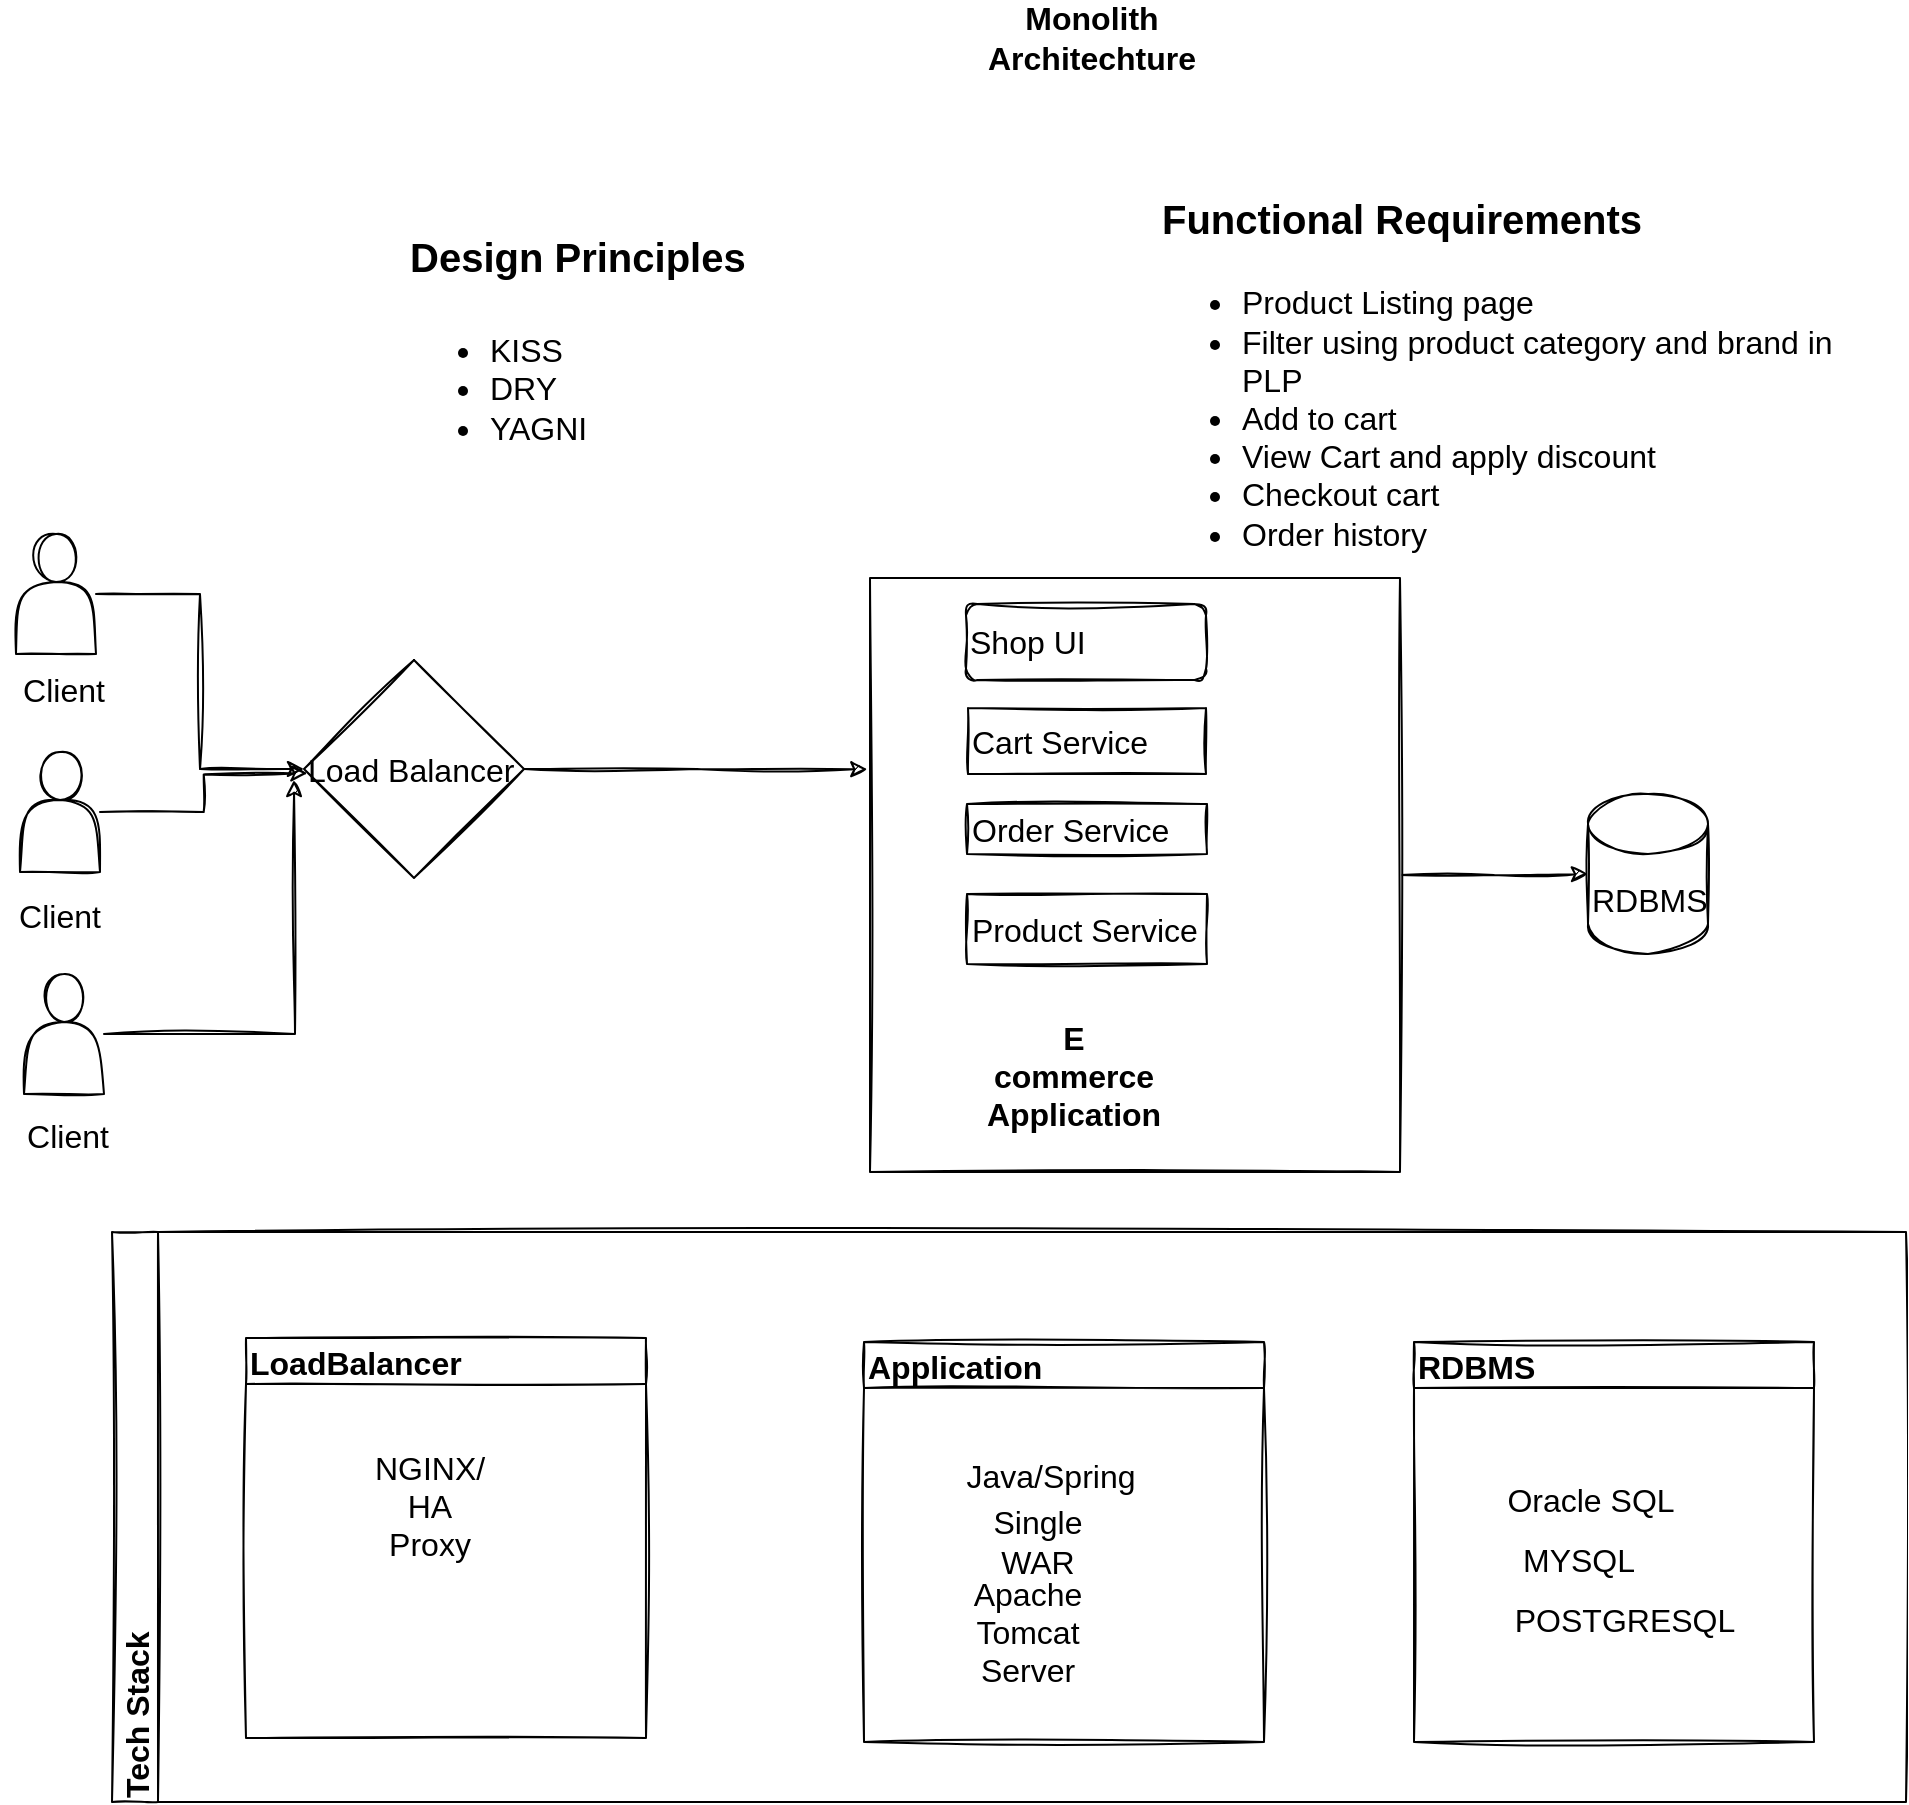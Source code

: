 <mxfile version="15.5.0" type="device"><diagram id="3VmdKC7JMvuYBM1-KhUX" name="Page-1"><mxGraphModel dx="1320" dy="551" grid="0" gridSize="10" guides="1" tooltips="1" connect="1" arrows="1" fold="1" page="0" pageScale="1" pageWidth="850" pageHeight="1100" math="0" shadow="0"><root><mxCell id="0"/><mxCell id="1" parent="0"/><mxCell id="mhOmLDL71-B-IppsZoa--2" value="&lt;h1 style=&quot;font-size: 20px&quot;&gt;&lt;font style=&quot;font-size: 20px&quot;&gt;Functional Requirements&lt;/font&gt;&lt;/h1&gt;&lt;p style=&quot;font-size: 20px&quot;&gt;&lt;/p&gt;&lt;ul style=&quot;font-size: 16px&quot;&gt;&lt;li&gt;Product Listing page&lt;/li&gt;&lt;li&gt;Filter using product category and brand in PLP&lt;/li&gt;&lt;li&gt;Add to cart&lt;/li&gt;&lt;li&gt;View Cart and apply discount&lt;/li&gt;&lt;li&gt;Checkout cart&lt;/li&gt;&lt;li&gt;Order history&lt;/li&gt;&lt;/ul&gt;&lt;p&gt;&lt;/p&gt;" style="text;html=1;strokeColor=none;fillColor=none;spacing=5;spacingTop=-20;whiteSpace=wrap;overflow=hidden;rounded=0;sketch=1;" vertex="1" parent="1"><mxGeometry x="383" y="97" width="364" height="211" as="geometry"/></mxCell><mxCell id="mhOmLDL71-B-IppsZoa--4" value="&lt;b&gt;Monolith Architechture&lt;/b&gt;" style="text;html=1;strokeColor=none;fillColor=none;align=center;verticalAlign=middle;whiteSpace=wrap;rounded=0;sketch=1;fontSize=16;" vertex="1" parent="1"><mxGeometry x="323" y="6" width="60" height="30" as="geometry"/></mxCell><mxCell id="mhOmLDL71-B-IppsZoa--5" value="&lt;h1&gt;&lt;font style=&quot;font-size: 20px&quot;&gt;Design Principles&lt;/font&gt;&lt;/h1&gt;&lt;div&gt;&lt;ul&gt;&lt;li&gt;&lt;span&gt;KISS&lt;/span&gt;&lt;/li&gt;&lt;li&gt;&lt;span&gt;DRY&lt;/span&gt;&lt;/li&gt;&lt;li&gt;&lt;span&gt;YAGNI&lt;/span&gt;&lt;/li&gt;&lt;/ul&gt;&lt;/div&gt;" style="text;html=1;strokeColor=none;fillColor=none;spacing=5;spacingTop=-20;whiteSpace=wrap;overflow=hidden;rounded=0;sketch=1;fontSize=16;align=left;" vertex="1" parent="1"><mxGeometry x="7" y="97" width="190" height="147" as="geometry"/></mxCell><mxCell id="mhOmLDL71-B-IppsZoa--27" style="edgeStyle=orthogonalEdgeStyle;rounded=0;sketch=1;orthogonalLoop=1;jettySize=auto;html=1;fontSize=16;" edge="1" parent="1" source="mhOmLDL71-B-IppsZoa--6"><mxGeometry relative="1" as="geometry"><mxPoint x="-39.333" y="388.667" as="targetPoint"/></mxGeometry></mxCell><mxCell id="mhOmLDL71-B-IppsZoa--6" value="" style="shape=actor;whiteSpace=wrap;html=1;sketch=1;fontSize=16;align=left;" vertex="1" parent="1"><mxGeometry x="-183" y="378" width="40" height="60" as="geometry"/></mxCell><mxCell id="mhOmLDL71-B-IppsZoa--8" value="Client" style="text;html=1;strokeColor=none;fillColor=none;align=center;verticalAlign=middle;whiteSpace=wrap;rounded=0;sketch=1;fontSize=16;" vertex="1" parent="1"><mxGeometry x="-193" y="445" width="60" height="30" as="geometry"/></mxCell><mxCell id="mhOmLDL71-B-IppsZoa--32" value="" style="edgeStyle=orthogonalEdgeStyle;rounded=0;sketch=1;orthogonalLoop=1;jettySize=auto;html=1;fontSize=16;" edge="1" parent="1" source="mhOmLDL71-B-IppsZoa--10" target="mhOmLDL71-B-IppsZoa--16"><mxGeometry relative="1" as="geometry"/></mxCell><mxCell id="mhOmLDL71-B-IppsZoa--10" value="&lt;span style=&quot;color: rgba(0 , 0 , 0 , 0) ; font-family: monospace ; font-size: 0px&quot;&gt;%3CmxGraphModel%3E%3Croot%3E%3CmxCell%20id%3D%220%22%2F%3E%3CmxCell%20id%3D%221%22%20parent%3D%220%22%2F%3E%3CmxCell%20id%3D%222%22%20value%3D%22Cart%20Service%22%20style%3D%22rounded%3D0%3BwhiteSpace%3Dwrap%3Bhtml%3D1%3Bsketch%3D1%3BfontSize%3D16%3Balign%3Dleft%3B%22%20vertex%3D%221%22%20parent%3D%221%22%3E%3CmxGeometry%20x%3D%22291%22%20y%3D%22356%22%20width%3D%22119%22%20height%3D%2233%22%20as%3D%22geometry%22%2F%3E%3C%2FmxCell%3E%3C%2Froot%3E%3C%2FmxGraphModel%3E&lt;/span&gt;" style="rounded=0;whiteSpace=wrap;html=1;sketch=1;fontSize=16;align=left;" vertex="1" parent="1"><mxGeometry x="242" y="291" width="265" height="297" as="geometry"/></mxCell><mxCell id="mhOmLDL71-B-IppsZoa--11" value="Shop UI" style="rounded=1;whiteSpace=wrap;html=1;sketch=1;fontSize=16;align=left;" vertex="1" parent="1"><mxGeometry x="290" y="304" width="120" height="38" as="geometry"/></mxCell><mxCell id="mhOmLDL71-B-IppsZoa--12" value="Cart Service" style="rounded=0;whiteSpace=wrap;html=1;sketch=1;fontSize=16;align=left;" vertex="1" parent="1"><mxGeometry x="291" y="356" width="119" height="33" as="geometry"/></mxCell><mxCell id="mhOmLDL71-B-IppsZoa--14" value="Order Service" style="rounded=0;whiteSpace=wrap;html=1;sketch=1;fontSize=16;align=left;" vertex="1" parent="1"><mxGeometry x="290.5" y="404" width="120" height="25" as="geometry"/></mxCell><mxCell id="mhOmLDL71-B-IppsZoa--15" value="Product Service" style="rounded=0;whiteSpace=wrap;html=1;sketch=1;fontSize=16;align=left;" vertex="1" parent="1"><mxGeometry x="290.5" y="449" width="120" height="35" as="geometry"/></mxCell><mxCell id="mhOmLDL71-B-IppsZoa--16" value="RDBMS" style="shape=cylinder3;whiteSpace=wrap;html=1;boundedLbl=1;backgroundOutline=1;size=15;sketch=1;fontSize=16;align=left;" vertex="1" parent="1"><mxGeometry x="601" y="399" width="60" height="80" as="geometry"/></mxCell><mxCell id="mhOmLDL71-B-IppsZoa--29" style="edgeStyle=orthogonalEdgeStyle;rounded=0;sketch=1;orthogonalLoop=1;jettySize=auto;html=1;entryX=-0.005;entryY=0.322;entryDx=0;entryDy=0;entryPerimeter=0;fontSize=16;" edge="1" parent="1" source="mhOmLDL71-B-IppsZoa--19" target="mhOmLDL71-B-IppsZoa--10"><mxGeometry relative="1" as="geometry"/></mxCell><mxCell id="mhOmLDL71-B-IppsZoa--19" value="&lt;font style=&quot;font-size: 16px&quot;&gt;Load Balancer&lt;/font&gt;" style="rhombus;whiteSpace=wrap;html=1;sketch=1;fontSize=16;align=left;" vertex="1" parent="1"><mxGeometry x="-41" y="332" width="110" height="109" as="geometry"/></mxCell><mxCell id="mhOmLDL71-B-IppsZoa--28" style="edgeStyle=orthogonalEdgeStyle;rounded=0;sketch=1;orthogonalLoop=1;jettySize=auto;html=1;fontSize=16;" edge="1" parent="1" source="mhOmLDL71-B-IppsZoa--21"><mxGeometry relative="1" as="geometry"><mxPoint x="-46" y="392" as="targetPoint"/></mxGeometry></mxCell><mxCell id="mhOmLDL71-B-IppsZoa--21" value="" style="shape=actor;whiteSpace=wrap;html=1;sketch=1;fontSize=16;align=left;" vertex="1" parent="1"><mxGeometry x="-181" y="489" width="40" height="60" as="geometry"/></mxCell><mxCell id="mhOmLDL71-B-IppsZoa--26" style="edgeStyle=orthogonalEdgeStyle;rounded=0;sketch=1;orthogonalLoop=1;jettySize=auto;html=1;entryX=0;entryY=0.5;entryDx=0;entryDy=0;fontSize=16;" edge="1" parent="1" source="mhOmLDL71-B-IppsZoa--22" target="mhOmLDL71-B-IppsZoa--19"><mxGeometry relative="1" as="geometry"/></mxCell><mxCell id="mhOmLDL71-B-IppsZoa--22" value="" style="shape=actor;whiteSpace=wrap;html=1;sketch=1;fontSize=16;align=left;" vertex="1" parent="1"><mxGeometry x="-185" y="269" width="40" height="60" as="geometry"/></mxCell><mxCell id="mhOmLDL71-B-IppsZoa--23" value="Client" style="text;html=1;strokeColor=none;fillColor=none;align=center;verticalAlign=middle;whiteSpace=wrap;rounded=0;sketch=1;fontSize=16;" vertex="1" parent="1"><mxGeometry x="-191" y="332" width="60" height="30" as="geometry"/></mxCell><mxCell id="mhOmLDL71-B-IppsZoa--24" value="Client" style="text;html=1;strokeColor=none;fillColor=none;align=center;verticalAlign=middle;whiteSpace=wrap;rounded=0;sketch=1;fontSize=16;" vertex="1" parent="1"><mxGeometry x="-189" y="555" width="60" height="30" as="geometry"/></mxCell><mxCell id="mhOmLDL71-B-IppsZoa--33" value="&lt;b&gt;E commerce Application&lt;/b&gt;" style="text;html=1;strokeColor=none;fillColor=none;align=center;verticalAlign=middle;whiteSpace=wrap;rounded=0;sketch=1;fontSize=16;" vertex="1" parent="1"><mxGeometry x="314" y="525" width="60" height="30" as="geometry"/></mxCell><mxCell id="mhOmLDL71-B-IppsZoa--37" value="Tech Stack" style="swimlane;horizontal=0;sketch=1;fontSize=16;align=left;" vertex="1" parent="1"><mxGeometry x="-137" y="618" width="897" height="285" as="geometry"><mxRectangle x="-31" y="705" width="29" height="104" as="alternateBounds"/></mxGeometry></mxCell><mxCell id="mhOmLDL71-B-IppsZoa--40" value="LoadBalancer" style="swimlane;sketch=1;fontSize=16;align=left;" vertex="1" parent="mhOmLDL71-B-IppsZoa--37"><mxGeometry x="67" y="53" width="200" height="200" as="geometry"/></mxCell><mxCell id="mhOmLDL71-B-IppsZoa--43" value="NGINX/ HA Proxy" style="text;html=1;strokeColor=none;fillColor=none;align=center;verticalAlign=middle;whiteSpace=wrap;rounded=0;sketch=1;fontSize=16;" vertex="1" parent="mhOmLDL71-B-IppsZoa--40"><mxGeometry x="62" y="69" width="60" height="30" as="geometry"/></mxCell><mxCell id="mhOmLDL71-B-IppsZoa--44" value="Application" style="swimlane;sketch=1;fontSize=16;align=left;" vertex="1" parent="mhOmLDL71-B-IppsZoa--37"><mxGeometry x="376" y="55" width="200" height="200" as="geometry"/></mxCell><mxCell id="mhOmLDL71-B-IppsZoa--46" value="Single WAR" style="text;html=1;strokeColor=none;fillColor=none;align=center;verticalAlign=middle;whiteSpace=wrap;rounded=0;sketch=1;fontSize=16;" vertex="1" parent="mhOmLDL71-B-IppsZoa--44"><mxGeometry x="57" y="85" width="60" height="30" as="geometry"/></mxCell><mxCell id="mhOmLDL71-B-IppsZoa--47" value="Apache Tomcat Server" style="text;html=1;strokeColor=none;fillColor=none;align=center;verticalAlign=middle;whiteSpace=wrap;rounded=0;sketch=1;fontSize=16;" vertex="1" parent="mhOmLDL71-B-IppsZoa--44"><mxGeometry x="52" y="130" width="60" height="30" as="geometry"/></mxCell><mxCell id="mhOmLDL71-B-IppsZoa--48" value="RDBMS" style="swimlane;sketch=1;fontSize=16;align=left;" vertex="1" parent="mhOmLDL71-B-IppsZoa--37"><mxGeometry x="651" y="55" width="200" height="200" as="geometry"/></mxCell><mxCell id="mhOmLDL71-B-IppsZoa--50" value="MYSQL" style="text;html=1;align=center;verticalAlign=middle;resizable=0;points=[];autosize=1;strokeColor=none;fillColor=none;fontSize=16;" vertex="1" parent="mhOmLDL71-B-IppsZoa--48"><mxGeometry x="49" y="97" width="66" height="23" as="geometry"/></mxCell><mxCell id="mhOmLDL71-B-IppsZoa--49" value="Oracle SQL" style="text;html=1;align=center;verticalAlign=middle;resizable=0;points=[];autosize=1;strokeColor=none;fillColor=none;fontSize=16;" vertex="1" parent="mhOmLDL71-B-IppsZoa--48"><mxGeometry x="41" y="67" width="93" height="23" as="geometry"/></mxCell><mxCell id="mhOmLDL71-B-IppsZoa--51" value="POSTGRESQL" style="text;html=1;align=center;verticalAlign=middle;resizable=0;points=[];autosize=1;strokeColor=none;fillColor=none;fontSize=16;" vertex="1" parent="mhOmLDL71-B-IppsZoa--48"><mxGeometry x="45" y="127" width="120" height="23" as="geometry"/></mxCell><mxCell id="mhOmLDL71-B-IppsZoa--45" value="Java/Spring" style="text;html=1;align=center;verticalAlign=middle;resizable=0;points=[];autosize=1;strokeColor=none;fillColor=none;fontSize=16;" vertex="1" parent="1"><mxGeometry x="284" y="728" width="95" height="23" as="geometry"/></mxCell></root></mxGraphModel></diagram></mxfile>